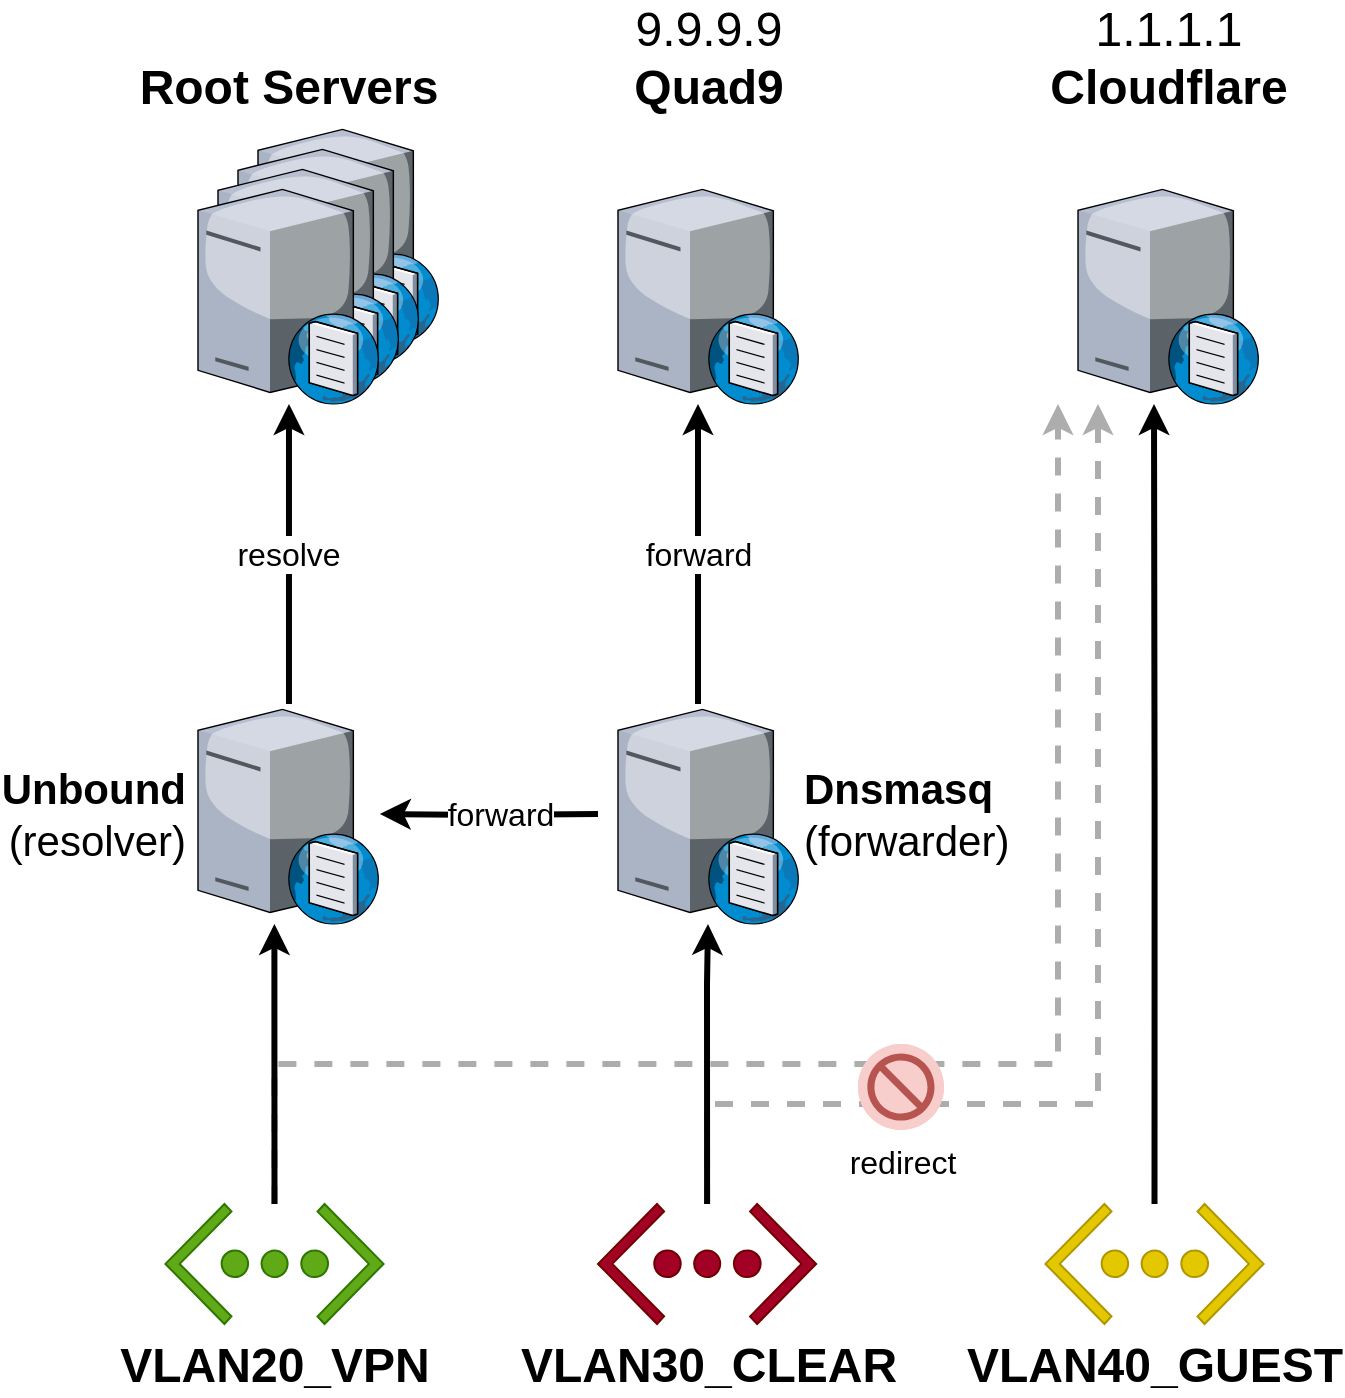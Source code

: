 <mxfile version="15.7.3" type="device"><diagram id="MpneUK4YScOssVpJPOnF" name="Page-1"><mxGraphModel dx="1102" dy="1025" grid="1" gridSize="10" guides="1" tooltips="1" connect="1" arrows="1" fold="1" page="1" pageScale="1" pageWidth="850" pageHeight="1100" math="0" shadow="0"><root><mxCell id="0"/><mxCell id="1" parent="0"/><mxCell id="SaVQ9iVf1YZlNPew8kqD-4" value="" style="verticalLabelPosition=bottom;sketch=0;aspect=fixed;html=1;verticalAlign=top;strokeColor=none;align=center;outlineConnect=0;shape=mxgraph.citrix.dns_server;fontSize=18;" vertex="1" parent="1"><mxGeometry x="200" y="120" width="90.97" height="110" as="geometry"/></mxCell><mxCell id="SaVQ9iVf1YZlNPew8kqD-5" value="" style="verticalLabelPosition=bottom;sketch=0;aspect=fixed;html=1;verticalAlign=top;strokeColor=none;align=center;outlineConnect=0;shape=mxgraph.citrix.dns_server;fontSize=18;" vertex="1" parent="1"><mxGeometry x="190" y="130" width="90.97" height="110" as="geometry"/></mxCell><mxCell id="SaVQ9iVf1YZlNPew8kqD-6" value="" style="verticalLabelPosition=bottom;sketch=0;aspect=fixed;html=1;verticalAlign=top;strokeColor=none;align=center;outlineConnect=0;shape=mxgraph.citrix.dns_server;fontSize=18;" vertex="1" parent="1"><mxGeometry x="180" y="140" width="90.97" height="110" as="geometry"/></mxCell><mxCell id="SaVQ9iVf1YZlNPew8kqD-7" value="&lt;b style=&quot;font-size: 24px;&quot;&gt;Root Servers&lt;/b&gt;" style="verticalLabelPosition=top;sketch=0;aspect=fixed;html=1;verticalAlign=bottom;strokeColor=none;align=center;outlineConnect=0;shape=mxgraph.citrix.dns_server;fontSize=24;labelPosition=center;spacingTop=0;spacingBottom=31;" vertex="1" parent="1"><mxGeometry x="170" y="150" width="90.97" height="110" as="geometry"/></mxCell><mxCell id="SaVQ9iVf1YZlNPew8kqD-8" value="9.9.9.9&lt;br style=&quot;font-size: 24px;&quot;&gt;&lt;b style=&quot;font-size: 24px;&quot;&gt;Quad9&lt;/b&gt;" style="verticalLabelPosition=top;sketch=0;aspect=fixed;html=1;verticalAlign=bottom;strokeColor=none;align=center;outlineConnect=0;shape=mxgraph.citrix.dns_server;fontSize=24;labelPosition=center;spacingTop=0;spacingBottom=31;" vertex="1" parent="1"><mxGeometry x="380" y="150" width="90.97" height="110" as="geometry"/></mxCell><mxCell id="SaVQ9iVf1YZlNPew8kqD-9" value="1.1.1.1&lt;br style=&quot;font-size: 24px;&quot;&gt;&lt;b style=&quot;font-size: 24px;&quot;&gt;Cloudflare&lt;/b&gt;" style="verticalLabelPosition=top;sketch=0;aspect=fixed;html=1;verticalAlign=bottom;strokeColor=none;align=center;outlineConnect=0;shape=mxgraph.citrix.dns_server;fontSize=24;labelPosition=center;spacingTop=0;spacingBottom=31;" vertex="1" parent="1"><mxGeometry x="610.01" y="150" width="90.97" height="110" as="geometry"/></mxCell><mxCell id="SaVQ9iVf1YZlNPew8kqD-29" value="resolve" style="edgeStyle=orthogonalEdgeStyle;rounded=0;orthogonalLoop=1;jettySize=auto;html=1;fontSize=16;fontColor=#000000;strokeWidth=3;" edge="1" parent="1" source="SaVQ9iVf1YZlNPew8kqD-11" target="SaVQ9iVf1YZlNPew8kqD-7"><mxGeometry relative="1" as="geometry"><Array as="points"><mxPoint x="208" y="440"/><mxPoint x="208" y="440"/></Array></mxGeometry></mxCell><mxCell id="SaVQ9iVf1YZlNPew8kqD-11" value="&lt;font style=&quot;font-size: 21px;&quot;&gt;&lt;b style=&quot;font-size: 21px;&quot;&gt;Unbound&lt;br style=&quot;font-size: 21px;&quot;&gt;&lt;/b&gt;(resolver)&lt;/font&gt;" style="verticalLabelPosition=middle;sketch=0;aspect=fixed;html=1;verticalAlign=middle;strokeColor=none;align=right;outlineConnect=0;shape=mxgraph.citrix.dns_server;fontSize=21;labelPosition=left;spacing=2;spacingLeft=-2;spacingRight=5;" vertex="1" parent="1"><mxGeometry x="170" y="410" width="90.97" height="110" as="geometry"/></mxCell><mxCell id="SaVQ9iVf1YZlNPew8kqD-30" value="forward" style="edgeStyle=orthogonalEdgeStyle;rounded=0;orthogonalLoop=1;jettySize=auto;html=1;fontSize=16;fontColor=#000000;strokeWidth=3;" edge="1" parent="1" source="SaVQ9iVf1YZlNPew8kqD-12" target="SaVQ9iVf1YZlNPew8kqD-8"><mxGeometry relative="1" as="geometry"><Array as="points"><mxPoint x="420" y="400"/><mxPoint x="420" y="400"/></Array></mxGeometry></mxCell><mxCell id="SaVQ9iVf1YZlNPew8kqD-31" value="forward" style="edgeStyle=orthogonalEdgeStyle;rounded=0;orthogonalLoop=1;jettySize=auto;html=1;fontSize=16;fontColor=#000000;strokeWidth=3;startArrow=none;spacing=1;spacingLeft=11;" edge="1" parent="1" target="SaVQ9iVf1YZlNPew8kqD-11"><mxGeometry relative="1" as="geometry"><mxPoint x="370" y="465" as="sourcePoint"/></mxGeometry></mxCell><mxCell id="SaVQ9iVf1YZlNPew8kqD-20" style="edgeStyle=orthogonalEdgeStyle;rounded=0;orthogonalLoop=1;jettySize=auto;html=1;exitX=0.5;exitY=0;exitDx=0;exitDy=0;exitPerimeter=0;fontSize=16;fontColor=#000000;strokeWidth=3;dashed=1;fillColor=#f5f5f5;strokeColor=#ADADAD;" edge="1" parent="1" source="SaVQ9iVf1YZlNPew8kqD-13"><mxGeometry relative="1" as="geometry"><mxPoint x="600" y="260" as="targetPoint"/><Array as="points"><mxPoint x="208" y="590"/><mxPoint x="600" y="590"/></Array></mxGeometry></mxCell><mxCell id="SaVQ9iVf1YZlNPew8kqD-23" style="edgeStyle=orthogonalEdgeStyle;rounded=0;orthogonalLoop=1;jettySize=auto;html=1;exitX=0.5;exitY=0;exitDx=0;exitDy=0;exitPerimeter=0;fontSize=16;fontColor=#000000;strokeWidth=3;" edge="1" parent="1" source="SaVQ9iVf1YZlNPew8kqD-13" target="SaVQ9iVf1YZlNPew8kqD-11"><mxGeometry relative="1" as="geometry"><mxPoint x="320" y="570" as="targetPoint"/><Array as="points"><mxPoint x="208" y="550"/><mxPoint x="208" y="550"/></Array></mxGeometry></mxCell><mxCell id="SaVQ9iVf1YZlNPew8kqD-13" value="&lt;b style=&quot;font-size: 24px;&quot;&gt;VLAN20_VPN&lt;/b&gt;" style="verticalLabelPosition=bottom;html=1;verticalAlign=top;align=center;strokeColor=#2D7600;fillColor=#60a917;shape=mxgraph.azure.virtual_network;pointerEvents=1;fontSize=24;fontColor=#000000;" vertex="1" parent="1"><mxGeometry x="153.7" y="660" width="109.09" height="60" as="geometry"/></mxCell><mxCell id="SaVQ9iVf1YZlNPew8kqD-21" style="edgeStyle=orthogonalEdgeStyle;rounded=0;orthogonalLoop=1;jettySize=auto;html=1;exitX=0.5;exitY=0;exitDx=0;exitDy=0;exitPerimeter=0;fontSize=16;fontColor=#000000;strokeWidth=3;dashed=1;fillColor=#f5f5f5;strokeColor=#ADADAD;" edge="1" parent="1" source="SaVQ9iVf1YZlNPew8kqD-14"><mxGeometry relative="1" as="geometry"><mxPoint x="620" y="260" as="targetPoint"/><Array as="points"><mxPoint x="424" y="610"/><mxPoint x="620" y="610"/></Array></mxGeometry></mxCell><mxCell id="SaVQ9iVf1YZlNPew8kqD-27" style="edgeStyle=orthogonalEdgeStyle;rounded=0;orthogonalLoop=1;jettySize=auto;html=1;exitX=0.5;exitY=0;exitDx=0;exitDy=0;exitPerimeter=0;fontSize=16;fontColor=#000000;strokeWidth=3;" edge="1" parent="1" source="SaVQ9iVf1YZlNPew8kqD-14" target="SaVQ9iVf1YZlNPew8kqD-12"><mxGeometry relative="1" as="geometry"><mxPoint x="520" y="560" as="targetPoint"/><Array as="points"><mxPoint x="425" y="550"/><mxPoint x="425" y="550"/></Array></mxGeometry></mxCell><mxCell id="SaVQ9iVf1YZlNPew8kqD-14" value="&lt;b style=&quot;font-size: 24px;&quot;&gt;VLAN30_CLEAR&lt;/b&gt;" style="verticalLabelPosition=bottom;html=1;verticalAlign=top;align=center;strokeColor=#6F0000;fillColor=#a20025;shape=mxgraph.azure.virtual_network;pointerEvents=1;fontSize=24;fontColor=#000000;" vertex="1" parent="1"><mxGeometry x="370" y="660" width="109.09" height="60" as="geometry"/></mxCell><mxCell id="SaVQ9iVf1YZlNPew8kqD-22" style="edgeStyle=orthogonalEdgeStyle;rounded=0;orthogonalLoop=1;jettySize=auto;html=1;exitX=0.5;exitY=0;exitDx=0;exitDy=0;exitPerimeter=0;fontSize=16;fontColor=#000000;strokeWidth=3;" edge="1" parent="1" source="SaVQ9iVf1YZlNPew8kqD-15"><mxGeometry relative="1" as="geometry"><mxPoint x="648" y="260" as="targetPoint"/><Array as="points"/></mxGeometry></mxCell><mxCell id="SaVQ9iVf1YZlNPew8kqD-15" value="&lt;b style=&quot;font-size: 24px;&quot;&gt;VLAN40_GUEST&lt;/b&gt;" style="verticalLabelPosition=bottom;html=1;verticalAlign=top;align=center;strokeColor=#B09500;fillColor=#e3c800;shape=mxgraph.azure.virtual_network;pointerEvents=1;fontSize=24;fontColor=#000000;" vertex="1" parent="1"><mxGeometry x="593.71" y="660" width="109.09" height="60" as="geometry"/></mxCell><mxCell id="SaVQ9iVf1YZlNPew8kqD-26" value="redirect" style="fillColor=#f8cecc;verticalLabelPosition=bottom;sketch=0;html=1;strokeColor=#b85450;verticalAlign=top;align=center;points=[[0.145,0.145,0],[0.5,0,0],[0.855,0.145,0],[1,0.5,0],[0.855,0.855,0],[0.5,1,0],[0.145,0.855,0],[0,0.5,0]];pointerEvents=1;shape=mxgraph.cisco_safe.compositeIcon;bgIcon=ellipse;resIcon=mxgraph.cisco_safe.capability.block;fontSize=16;labelPosition=center;labelBackgroundColor=default;" vertex="1" parent="1"><mxGeometry x="500" y="580" width="43" height="43" as="geometry"/></mxCell><mxCell id="SaVQ9iVf1YZlNPew8kqD-12" value="&lt;b style=&quot;font-size: 21px;&quot;&gt;Dnsmasq&lt;/b&gt;&lt;br style=&quot;font-size: 21px;&quot;&gt;(forwarder)" style="verticalLabelPosition=middle;sketch=0;aspect=fixed;html=1;verticalAlign=middle;strokeColor=none;align=left;outlineConnect=0;shape=mxgraph.citrix.dns_server;fontSize=21;labelPosition=right;spacing=2;" vertex="1" parent="1"><mxGeometry x="380" y="410" width="90.97" height="110" as="geometry"/></mxCell></root></mxGraphModel></diagram></mxfile>